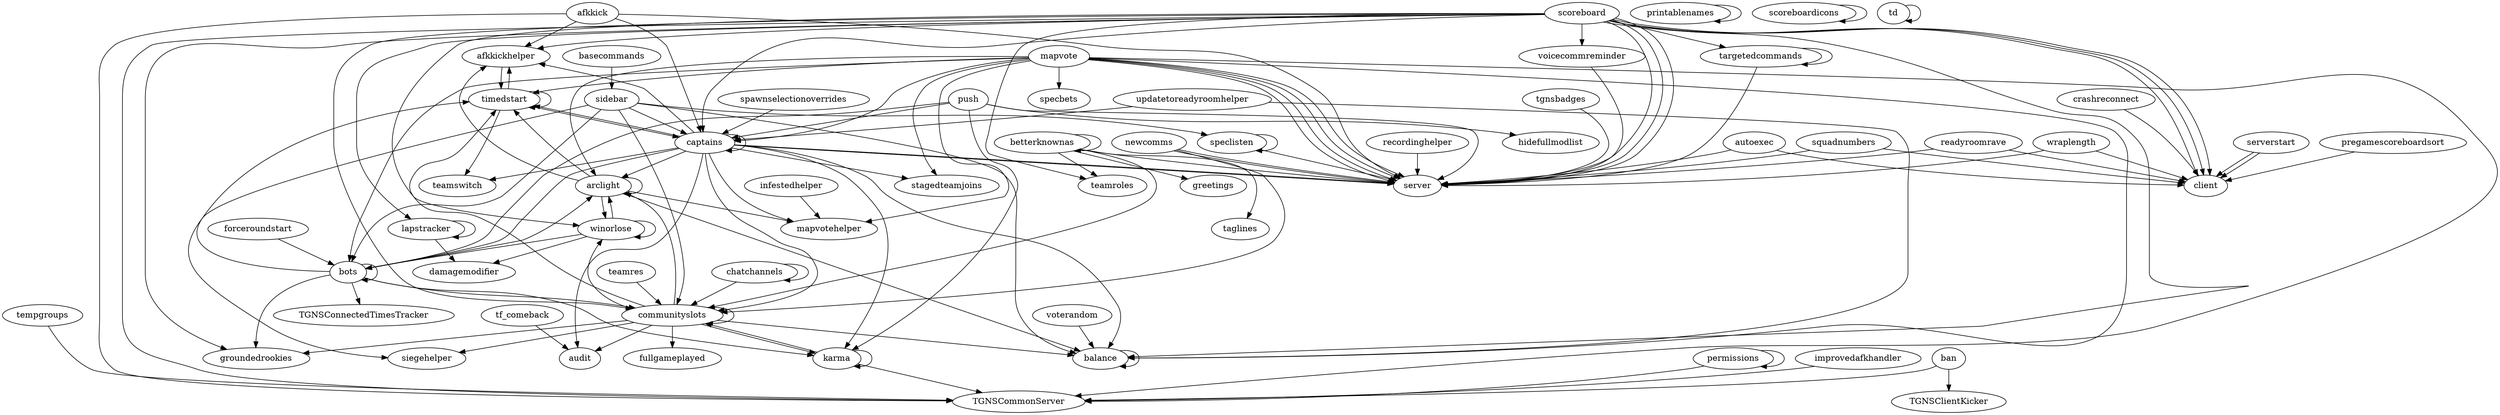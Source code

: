 digraph graphname {
	graph [ratio=compress];
	afkkick -> afkkickhelper;
	afkkick -> captains;
	afkkick -> server;
	afkkick -> TGNSCommonServer;
	afkkickhelper -> timedstart;
	arclight -> afkkickhelper;
	arclight -> arclight;
	arclight -> timedstart;
	arclight -> winorlose;
	arclight -> balance;
	arclight -> mapvotehelper;
	captains -> afkkickhelper;
	captains -> arclight;
	captains -> captains;
	captains -> timedstart;
	captains -> bots;
	captains -> communityslots;
	captains -> audit;
	captains -> server;
	captains -> server;
	captains -> balance;
	captains -> karma;
	captains -> mapvotehelper;
	captains -> stagedteamjoins;
	captains -> teamswitch;
	scoreboard -> afkkickhelper;
	scoreboard -> captains;
	scoreboard -> communityslots;
	scoreboard -> winorlose;
	scoreboard -> client;
	scoreboard -> client;
	scoreboard -> client;
	scoreboard -> server;
	scoreboard -> server;
	scoreboard -> server;
	scoreboard -> balance;
	scoreboard -> lapstracker;
	scoreboard -> groundedrookies;
	scoreboard -> targetedcommands;
	scoreboard -> voicecommreminder;
	scoreboard -> teamroles;
	scoreboard -> TGNSCommonServer;
	timedstart -> afkkickhelper;
	timedstart -> captains;
	timedstart -> timedstart;
	timedstart -> teamswitch;
	bots -> arclight;
	bots -> timedstart;
	bots -> bots;
	bots -> communityslots;
	bots -> karma;
	bots -> groundedrookies;
	bots -> TGNSConnectedTimesTracker	 [minlen=1];
	communityslots -> arclight;
	communityslots -> timedstart;
	communityslots -> communityslots;
	communityslots -> winorlose;
	communityslots -> audit;
	communityslots -> balance;
	communityslots -> karma;
	communityslots -> fullgameplayed	 [minlen=1];
	communityslots -> groundedrookies;
	communityslots -> siegehelper;
	mapvote -> arclight;
	mapvote -> captains;
	mapvote -> timedstart;
	mapvote -> bots;
	mapvote -> server;
	mapvote -> server;
	mapvote -> server;
	mapvote -> server;
	mapvote -> balance;
	mapvote -> mapvotehelper;
	mapvote -> specbets	 [minlen=1];
	mapvote -> stagedteamjoins;
	mapvote -> TGNSCommonServer;
	winorlose -> arclight;
	winorlose -> bots;
	winorlose -> winorlose;
	winorlose -> damagemodifier;
	tf_comeback -> audit	 [minlen=1];
	autoexec -> client;
	autoexec -> server;
	balance -> balance;
	sidebar -> captains;
	sidebar -> bots;
	sidebar -> communityslots;
	sidebar -> balance;
	sidebar -> speclisten;
	sidebar -> siegehelper;
	updatetoreadyroomhelper -> captains;
	updatetoreadyroomhelper -> balance;
	voterandom -> balance	 [minlen=1];
	betterknownas -> communityslots;
	betterknownas -> server;
	betterknownas -> betterknownas;
	betterknownas -> greetings	 [minlen=1];
	betterknownas -> taglines	 [minlen=2];
	betterknownas -> teamroles;
	forceroundstart -> bots	 [minlen=1];
	push -> captains;
	push -> bots;
	push -> server;
	push -> karma;
	push -> hidefullmodlist	 [minlen=1];
	spawnselectionoverrides -> captains	 [minlen=1];
	chatchannels -> communityslots;
	chatchannels -> chatchannels;
	karma -> communityslots;
	karma -> karma;
	karma -> TGNSCommonServer;
	newcomms -> communityslots;
	newcomms -> server;
	newcomms -> server;
	teamres -> communityslots	 [minlen=1];
	serverstart -> client;
	serverstart -> client;
	lapstracker -> lapstracker;
	lapstracker -> damagemodifier;
	infestedhelper -> mapvotehelper	 [minlen=1];
	permissions -> permissions;
	permissions -> TGNSCommonServer;
	pregamescoreboardsort -> client	 [minlen=1];
	printablenames -> printablenames;
	recordinghelper -> server	 [minlen=1];
	squadnumbers -> client;
	squadnumbers -> server;
	scoreboardicons -> scoreboardicons;
	speclisten -> server;
	speclisten -> speclisten;
	targetedcommands -> server;
	targetedcommands -> targetedcommands;
	voicecommreminder -> server;
	crashreconnect -> client	 [minlen=2];
	basecommands -> sidebar	 [minlen=1];
	readyroomrave -> client;
	readyroomrave -> server;
	td -> td;
	tgnsbadges -> server	 [minlen=2];
	wraplength -> client;
	wraplength -> server;
	ban -> TGNSClientKicker	 [minlen=1];
	ban -> TGNSCommonServer;
	improvedafkhandler -> TGNSCommonServer	 [minlen=1];
	tempgroups -> TGNSCommonServer	 [minlen=2];
}
